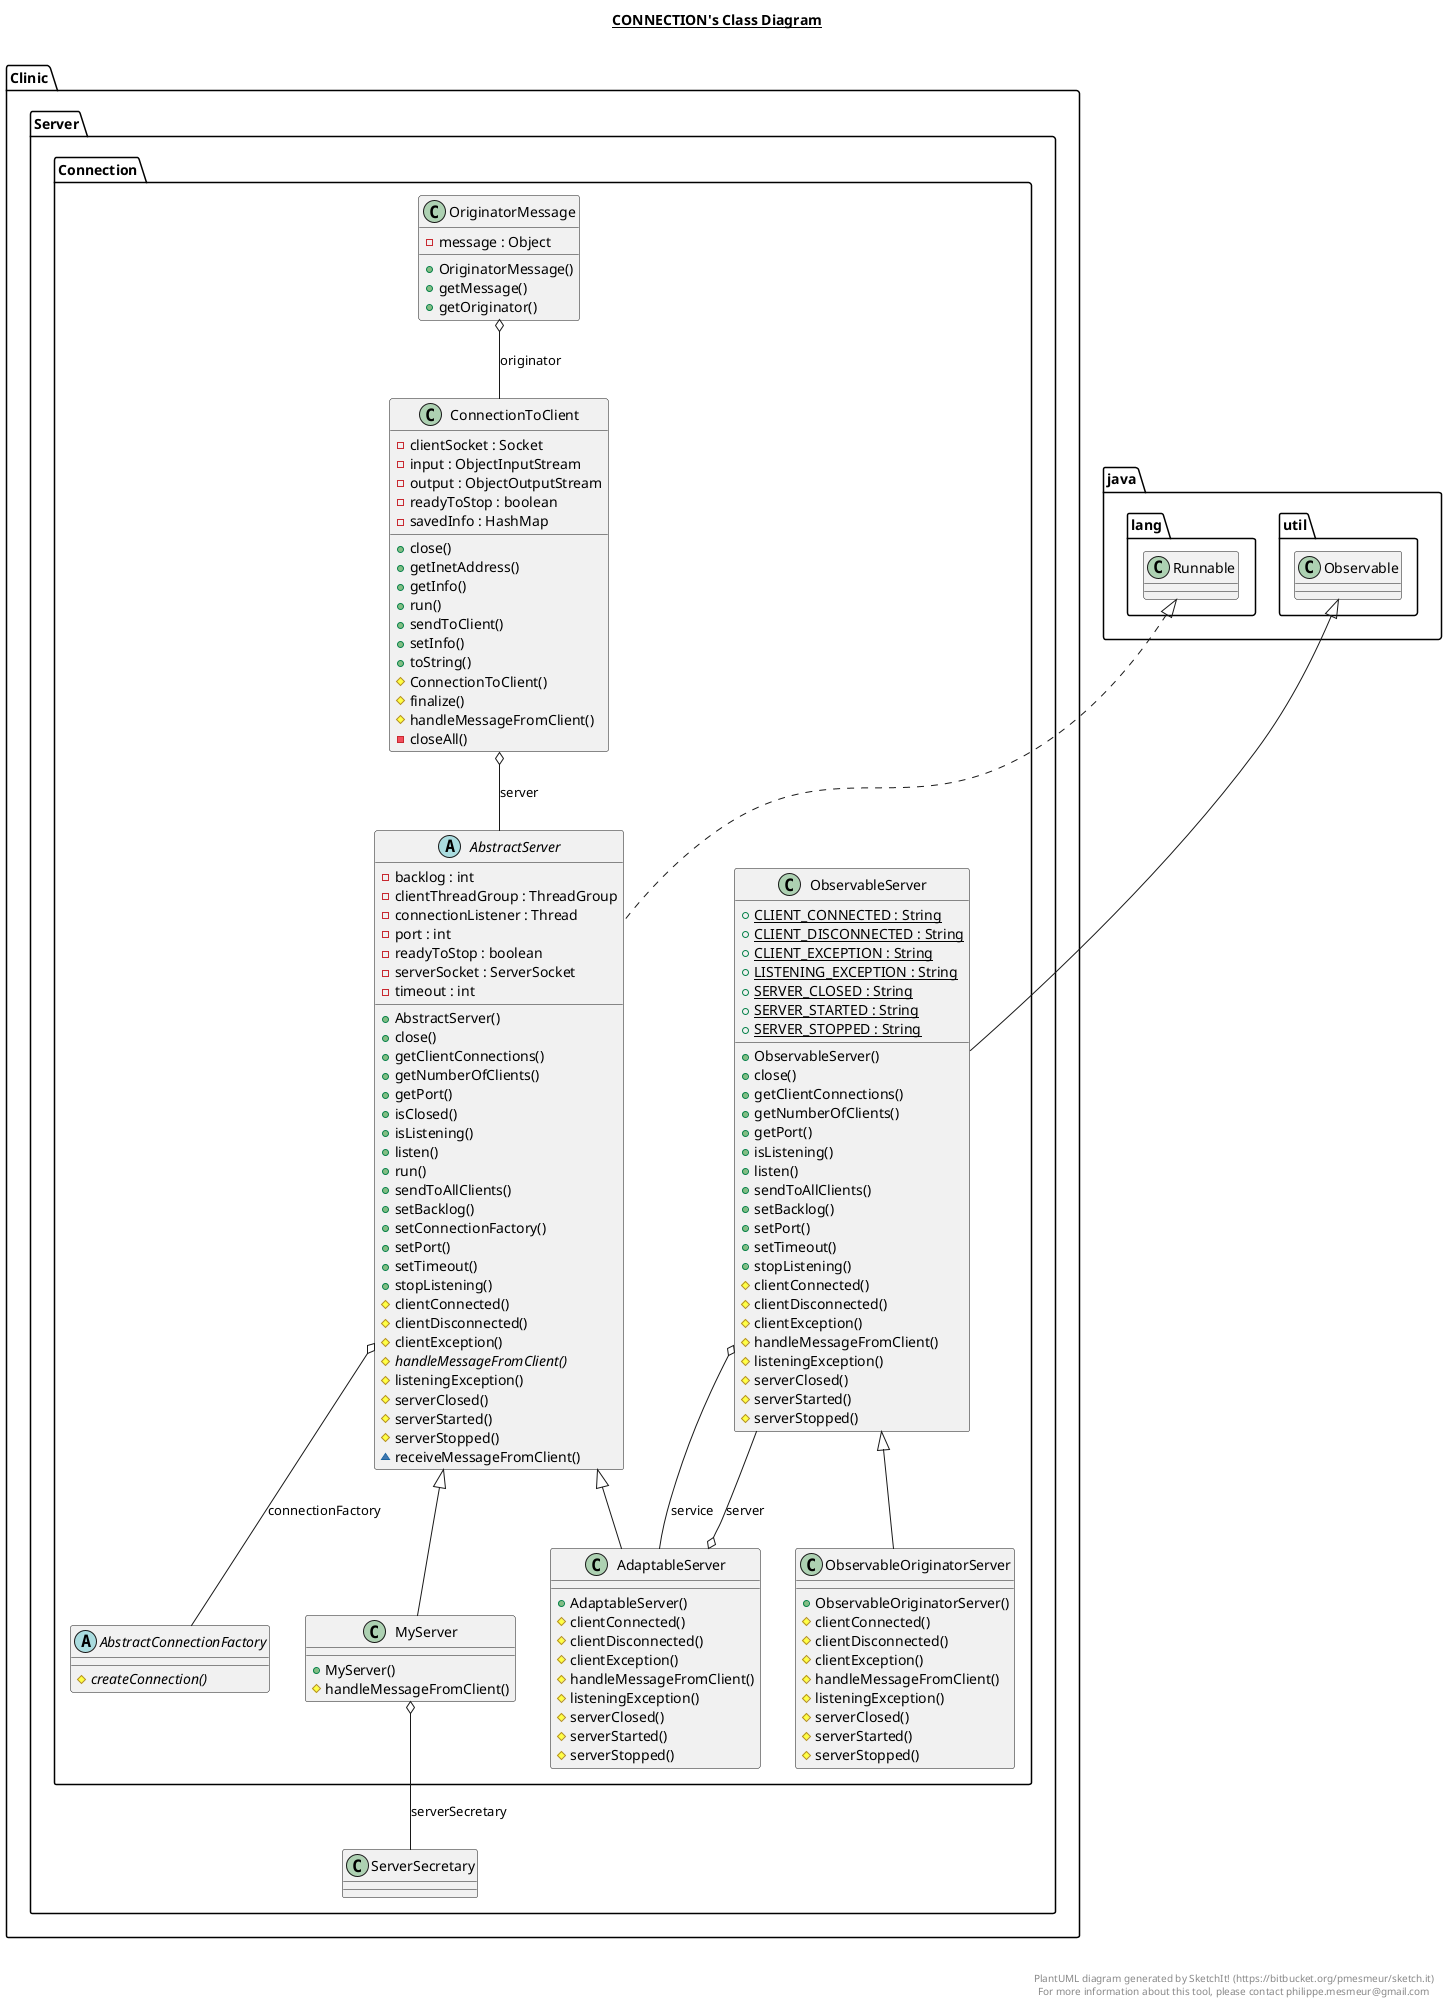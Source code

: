 @startuml

title __CONNECTION's Class Diagram__\n

  namespace Clinic.Server {
    namespace Connection {
      abstract class Clinic.Server.Connection.AbstractConnectionFactory {
          {abstract} # createConnection()
      }
    }
  }
  

  namespace Clinic.Server {
    namespace Connection {
      abstract class Clinic.Server.Connection.AbstractServer {
          - backlog : int
          - clientThreadGroup : ThreadGroup
          - connectionListener : Thread
          - port : int
          - readyToStop : boolean
          - serverSocket : ServerSocket
          - timeout : int
          + AbstractServer()
          + close()
          + getClientConnections()
          + getNumberOfClients()
          + getPort()
          + isClosed()
          + isListening()
          + listen()
          + run()
          + sendToAllClients()
          + setBacklog()
          + setConnectionFactory()
          + setPort()
          + setTimeout()
          + stopListening()
          # clientConnected()
          # clientDisconnected()
          # clientException()
          {abstract} # handleMessageFromClient()
          # listeningException()
          # serverClosed()
          # serverStarted()
          # serverStopped()
          ~ receiveMessageFromClient()
      }
    }
  }
  

  namespace Clinic.Server {
    namespace Connection {
      class Clinic.Server.Connection.AdaptableServer {
          + AdaptableServer()
          # clientConnected()
          # clientDisconnected()
          # clientException()
          # handleMessageFromClient()
          # listeningException()
          # serverClosed()
          # serverStarted()
          # serverStopped()
      }
    }
  }
  

  namespace Clinic.Server {
    namespace Connection {
      class Clinic.Server.Connection.ConnectionToClient {
          - clientSocket : Socket
          - input : ObjectInputStream
          - output : ObjectOutputStream
          - readyToStop : boolean
          - savedInfo : HashMap
          + close()
          + getInetAddress()
          + getInfo()
          + run()
          + sendToClient()
          + setInfo()
          + toString()
          # ConnectionToClient()
          # finalize()
          # handleMessageFromClient()
          - closeAll()
      }
    }
  }
  

  namespace Clinic.Server {
    namespace Connection {
      class Clinic.Server.Connection.MyServer {
          + MyServer()
          # handleMessageFromClient()
      }
    }
  }
  

  namespace Clinic.Server {
    namespace Connection {
      class Clinic.Server.Connection.ObservableOriginatorServer {
          + ObservableOriginatorServer()
          # clientConnected()
          # clientDisconnected()
          # clientException()
          # handleMessageFromClient()
          # listeningException()
          # serverClosed()
          # serverStarted()
          # serverStopped()
      }
    }
  }
  

  namespace Clinic.Server {
    namespace Connection {
      class Clinic.Server.Connection.ObservableServer {
          {static} + CLIENT_CONNECTED : String
          {static} + CLIENT_DISCONNECTED : String
          {static} + CLIENT_EXCEPTION : String
          {static} + LISTENING_EXCEPTION : String
          {static} + SERVER_CLOSED : String
          {static} + SERVER_STARTED : String
          {static} + SERVER_STOPPED : String
          + ObservableServer()
          + close()
          + getClientConnections()
          + getNumberOfClients()
          + getPort()
          + isListening()
          + listen()
          + sendToAllClients()
          + setBacklog()
          + setPort()
          + setTimeout()
          + stopListening()
          # clientConnected()
          # clientDisconnected()
          # clientException()
          # handleMessageFromClient()
          # listeningException()
          # serverClosed()
          # serverStarted()
          # serverStopped()
      }
    }
  }
  

  namespace Clinic.Server {
    namespace Connection {
      class Clinic.Server.Connection.OriginatorMessage {
          - message : Object
          + OriginatorMessage()
          + getMessage()
          + getOriginator()
      }
    }
  }
  

  Clinic.Server.Connection.AbstractServer .up.|> java.lang.Runnable
  Clinic.Server.Connection.AbstractServer o-- Clinic.Server.Connection.AbstractConnectionFactory : connectionFactory
  Clinic.Server.Connection.AdaptableServer -up-|> Clinic.Server.Connection.AbstractServer
  Clinic.Server.Connection.AdaptableServer o-- Clinic.Server.Connection.ObservableServer : server
  Clinic.Server.Connection.ConnectionToClient o-- Clinic.Server.Connection.AbstractServer : server
  Clinic.Server.Connection.MyServer -up-|> Clinic.Server.Connection.AbstractServer
  Clinic.Server.Connection.MyServer o-- Clinic.Server.ServerSecretary : serverSecretary
  Clinic.Server.Connection.ObservableOriginatorServer -up-|> Clinic.Server.Connection.ObservableServer
  Clinic.Server.Connection.ObservableServer -up-|> java.util.Observable
  Clinic.Server.Connection.ObservableServer o-- Clinic.Server.Connection.AdaptableServer : service
  Clinic.Server.Connection.OriginatorMessage o-- Clinic.Server.Connection.ConnectionToClient : originator


right footer


PlantUML diagram generated by SketchIt! (https://bitbucket.org/pmesmeur/sketch.it)
For more information about this tool, please contact philippe.mesmeur@gmail.com
endfooter

@enduml
